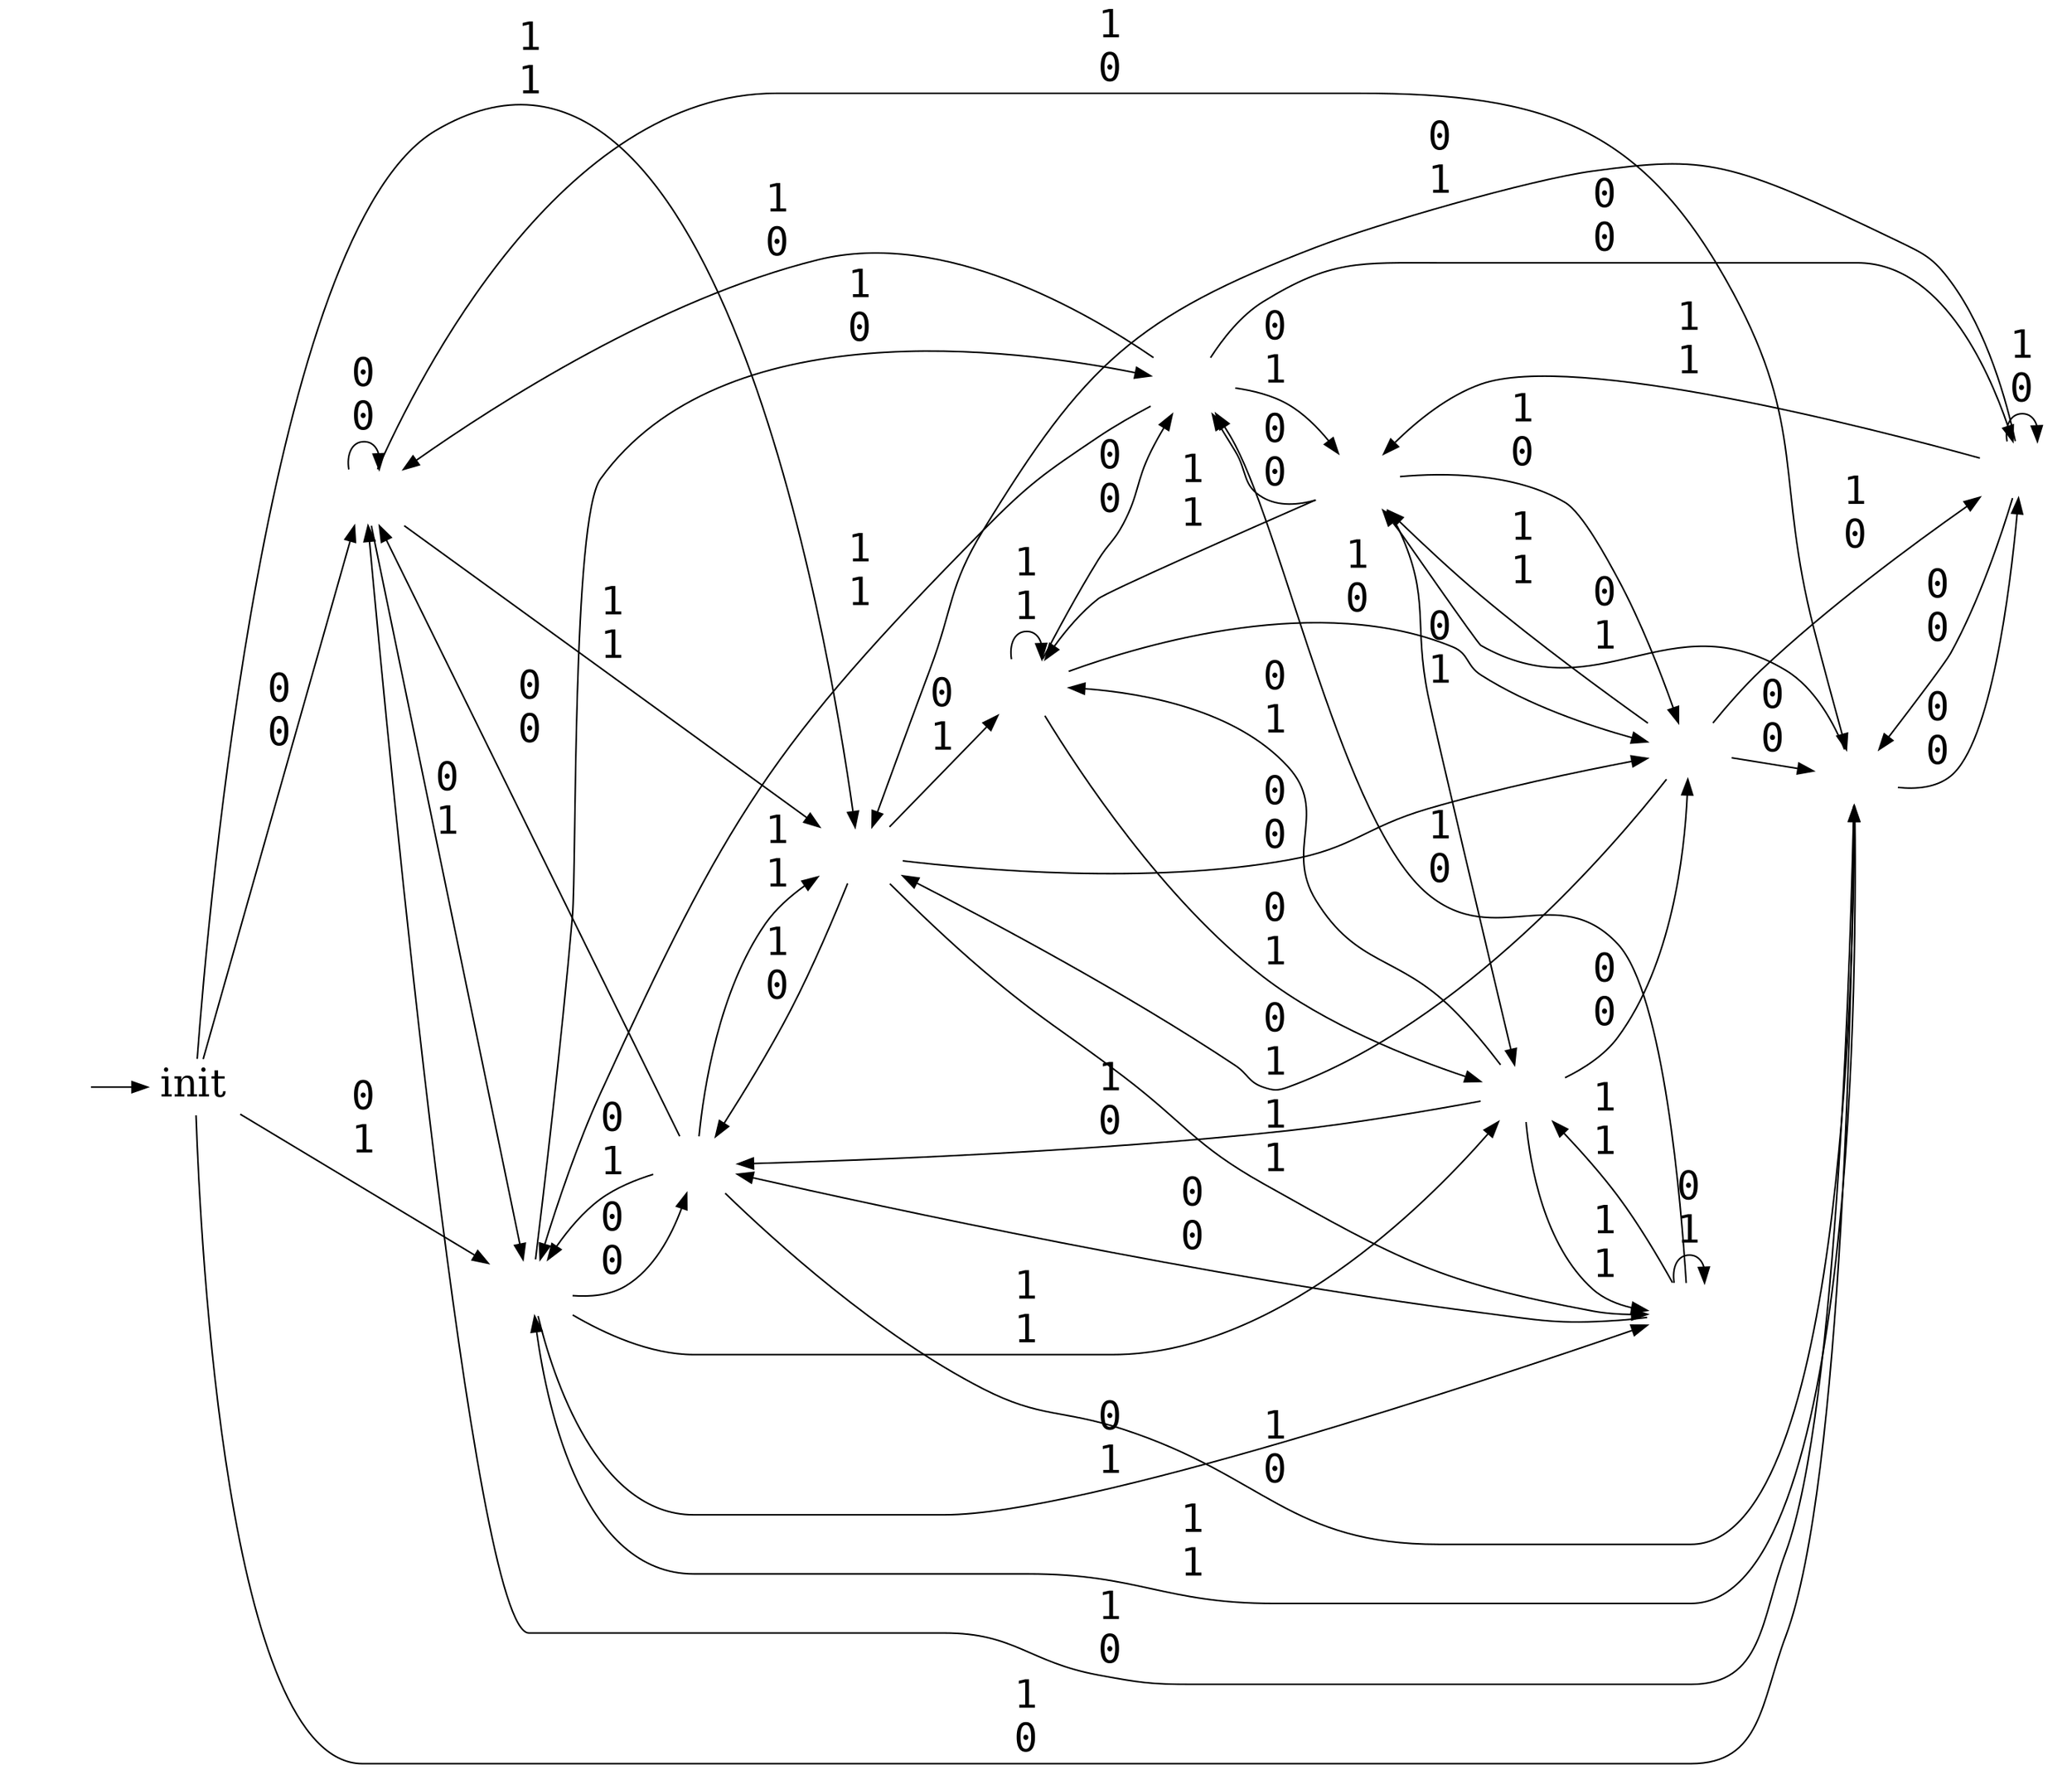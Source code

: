 digraph G {
rankdir="LR";edge[fontname=Courier, fontsize=25];
node[shape=none, fontsize=25];
m3_o4[image="0110+0111+1110+1111.png", label=""];
m3_o1[image="0100+0101+0110+0111+1100+1101+1110+1111.png", label=""];
m1_o4[image="0010+0011+0110+0111+1010+1011+1110+1111.png", label=""];
m1_o1[image="0000+0001+0010+0011+0100+0101+0110+0111+1000+1001+1010+1011+1100+1101+1110+1111.png", label=""];
m3_o3[image="0110+1110.png", label=""];
m3_o2[image="0100+0101+0110+1100+1101+1110.png", label=""];
m1_o3[image="0010+0110+1010+1110.png", label=""];
m1_o2[image="0000+0001+0010+0100+0101+0110+1000+1001+1010+1100+1101+1110.png", label=""];
m2_o4[image="1010+1011+1110+1111.png", label=""];
m2_o1[image="1000+1001+1010+1011+1100+1101+1110+1111.png", label=""];
m2_o3[image="1010+1110.png", label=""];
m2_o2[image="1000+1001+1010+1100+1101+1110.png", label=""];

"#entry#"[shape=none label=""];
"#entry#"->init

 init->m3_o4[label="0\n0"] // DONE
 init->m3_o1[label="0\n1"] // DONE
 init->m1_o4[label="1\n0"] // DONE
 init->m1_o1[label="1\n1"] // DONE

m3_o4->m3_o4[label="0\n0"] // DONE
m3_o4->m3_o1[label="0\n1"] // DONE
m3_o4->m1_o4[label="1\n0"] // DONE
m3_o4->m1_o1[label="1\n1"] // DONE

m3_o1->m3_o3[label="0\n0"] // DONE
m3_o1->m3_o2[label="0\n1"] // DONE
m3_o1->m1_o3[label="1\n0"] // DONE
m3_o1->m1_o2[label="1\n1"] // DONE

m1_o4->m2_o4[label="0\n0"] // DONE
m1_o4->m2_o1[label="0\n1"] // DONE
m1_o4->m3_o4[label="1\n0"] // DONE
m1_o4->m3_o1[label="1\n1"] // DONE

m1_o1->m2_o3[label="0\n0"] // DONE
m1_o1->m2_o2[label="0\n1"] // DONE
m1_o1->m3_o3[label="1\n0"] // DONE
m1_o1->m3_o2[label="1\n1"] // DONE

m3_o3->m3_o4[label="0\n0"] // DONE
m3_o3->m3_o1[label="0\n1"] // DONE
m3_o3->m1_o4[label="1\n0"] // DONE
m3_o3->m1_o1[label="1\n1"] // DONE

m3_o2->m3_o3[label="0\n0"] // DONE
m3_o2->m3_o2[label="0\n1"] // DONE
m3_o2->m1_o3[label="1\n0"] // DONE
m3_o2->m1_o2[label="1\n1"] // DONE

m1_o3->m2_o4[label="0\n0"] // DONE
m1_o3->m2_o1[label="0\n1"] // DONE
m1_o3->m3_o4[label="1\n0"] // DONE
m1_o3->m3_o1[label="1\n1"] // DONE

m1_o2->m2_o3[label="0\n0"] // DONE
m1_o2->m2_o2[label="0\n1"] // DONE
m1_o2->m3_o3[label="1\n0"] // DONE
m1_o2->m3_o2[label="1\n1"] // DONE

m2_o4->m1_o4[label="0\n0"] // DONE
m2_o4->m1_o1[label="0\n1"] // DONE
m2_o4->m2_o4[label="1\n0"] // DONE
m2_o4->m2_o1[label="1\n1"] // DONE

m2_o1->m1_o3[label="0\n0"] // DONE
m2_o1->m1_o2[label="0\n1"] // DONE
m2_o1->m2_o3[label="1\n0"] // DONE
m2_o1->m2_o2[label="1\n1"] // DONE

m2_o3->m1_o4[label="0\n0"] // DONE
m2_o3->m1_o1[label="0\n1"] // DONE
m2_o3->m2_o4[label="1\n0"] // DONE
m2_o3->m2_o1[label="1\n1"] // DONE

m2_o2->m1_o3[label="0\n0"] // DONE
m2_o2->m1_o2[label="0\n1"] // DONE
m2_o2->m2_o3[label="1\n0"] // DONE
m2_o2->m2_o2[label="1\n1"] // DONE

}
